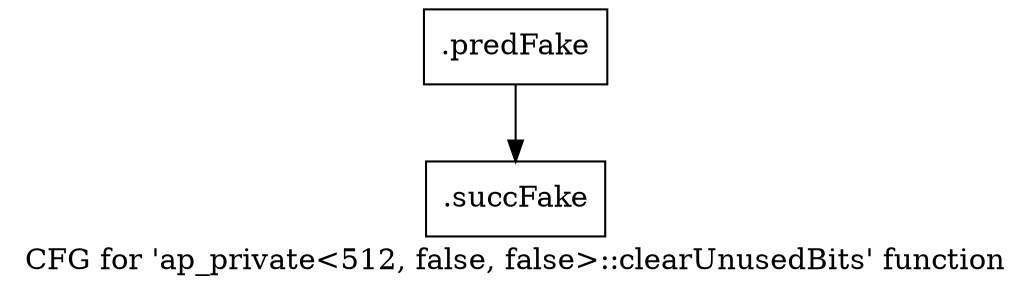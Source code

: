 digraph "CFG for 'ap_private\<512, false, false\>::clearUnusedBits' function" {
	label="CFG for 'ap_private\<512, false, false\>::clearUnusedBits' function";

	Node0x5796370 [shape=record,filename="",linenumber="",label="{.predFake}"];
	Node0x5796370 -> Node0x5079ae0[ callList="" memoryops="" filename="/mnt/xilinx/Vitis_HLS/2021.2/include/etc/ap_private.h" execusionnum="2112"];
	Node0x5079ae0 [shape=record,filename="/mnt/xilinx/Vitis_HLS/2021.2/include/etc/ap_private.h",linenumber="3546",label="{.succFake}"];
}
